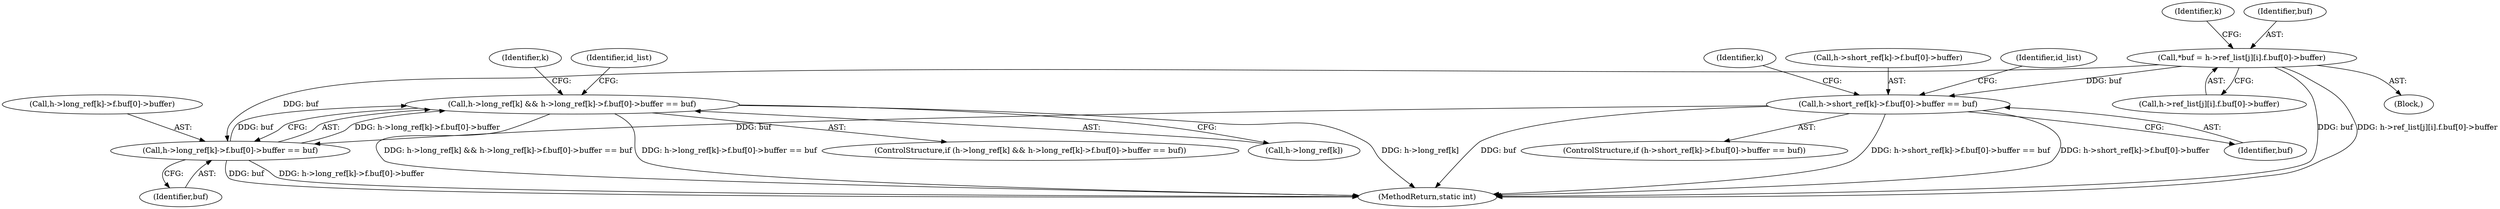 digraph "0_FFmpeg_29ffeef5e73b8f41ff3a3f2242d356759c66f91f@array" {
"1003130" [label="(Call,h->long_ref[k] && h->long_ref[k]->f.buf[0]->buffer == buf)"];
"1003136" [label="(Call,h->long_ref[k]->f.buf[0]->buffer == buf)"];
"1003096" [label="(Call,h->short_ref[k]->f.buf[0]->buffer == buf)"];
"1003067" [label="(Call,*buf = h->ref_list[j][i].f.buf[0]->buffer)"];
"1003095" [label="(ControlStructure,if (h->short_ref[k]->f.buf[0]->buffer == buf))"];
"1003069" [label="(Call,h->ref_list[j][i].f.buf[0]->buffer)"];
"1003064" [label="(Block,)"];
"1003067" [label="(Call,*buf = h->ref_list[j][i].f.buf[0]->buffer)"];
"1003129" [label="(ControlStructure,if (h->long_ref[k] && h->long_ref[k]->f.buf[0]->buffer == buf))"];
"1003136" [label="(Call,h->long_ref[k]->f.buf[0]->buffer == buf)"];
"1003130" [label="(Call,h->long_ref[k] && h->long_ref[k]->f.buf[0]->buffer == buf)"];
"1003137" [label="(Call,h->long_ref[k]->f.buf[0]->buffer)"];
"1003096" [label="(Call,h->short_ref[k]->f.buf[0]->buffer == buf)"];
"1003094" [label="(Identifier,k)"];
"1003131" [label="(Call,h->long_ref[k])"];
"1003097" [label="(Call,h->short_ref[k]->f.buf[0]->buffer)"];
"1003086" [label="(Identifier,k)"];
"1003435" [label="(MethodReturn,static int)"];
"1003110" [label="(Identifier,buf)"];
"1003114" [label="(Identifier,id_list)"];
"1003128" [label="(Identifier,k)"];
"1003154" [label="(Identifier,id_list)"];
"1003068" [label="(Identifier,buf)"];
"1003150" [label="(Identifier,buf)"];
"1003130" -> "1003129"  [label="AST: "];
"1003130" -> "1003131"  [label="CFG: "];
"1003130" -> "1003136"  [label="CFG: "];
"1003131" -> "1003130"  [label="AST: "];
"1003136" -> "1003130"  [label="AST: "];
"1003154" -> "1003130"  [label="CFG: "];
"1003128" -> "1003130"  [label="CFG: "];
"1003130" -> "1003435"  [label="DDG: h->long_ref[k]->f.buf[0]->buffer == buf"];
"1003130" -> "1003435"  [label="DDG: h->long_ref[k]"];
"1003130" -> "1003435"  [label="DDG: h->long_ref[k] && h->long_ref[k]->f.buf[0]->buffer == buf"];
"1003136" -> "1003130"  [label="DDG: h->long_ref[k]->f.buf[0]->buffer"];
"1003136" -> "1003130"  [label="DDG: buf"];
"1003136" -> "1003150"  [label="CFG: "];
"1003137" -> "1003136"  [label="AST: "];
"1003150" -> "1003136"  [label="AST: "];
"1003136" -> "1003435"  [label="DDG: h->long_ref[k]->f.buf[0]->buffer"];
"1003136" -> "1003435"  [label="DDG: buf"];
"1003096" -> "1003136"  [label="DDG: buf"];
"1003067" -> "1003136"  [label="DDG: buf"];
"1003096" -> "1003095"  [label="AST: "];
"1003096" -> "1003110"  [label="CFG: "];
"1003097" -> "1003096"  [label="AST: "];
"1003110" -> "1003096"  [label="AST: "];
"1003114" -> "1003096"  [label="CFG: "];
"1003094" -> "1003096"  [label="CFG: "];
"1003096" -> "1003435"  [label="DDG: buf"];
"1003096" -> "1003435"  [label="DDG: h->short_ref[k]->f.buf[0]->buffer == buf"];
"1003096" -> "1003435"  [label="DDG: h->short_ref[k]->f.buf[0]->buffer"];
"1003067" -> "1003096"  [label="DDG: buf"];
"1003067" -> "1003064"  [label="AST: "];
"1003067" -> "1003069"  [label="CFG: "];
"1003068" -> "1003067"  [label="AST: "];
"1003069" -> "1003067"  [label="AST: "];
"1003086" -> "1003067"  [label="CFG: "];
"1003067" -> "1003435"  [label="DDG: buf"];
"1003067" -> "1003435"  [label="DDG: h->ref_list[j][i].f.buf[0]->buffer"];
}
